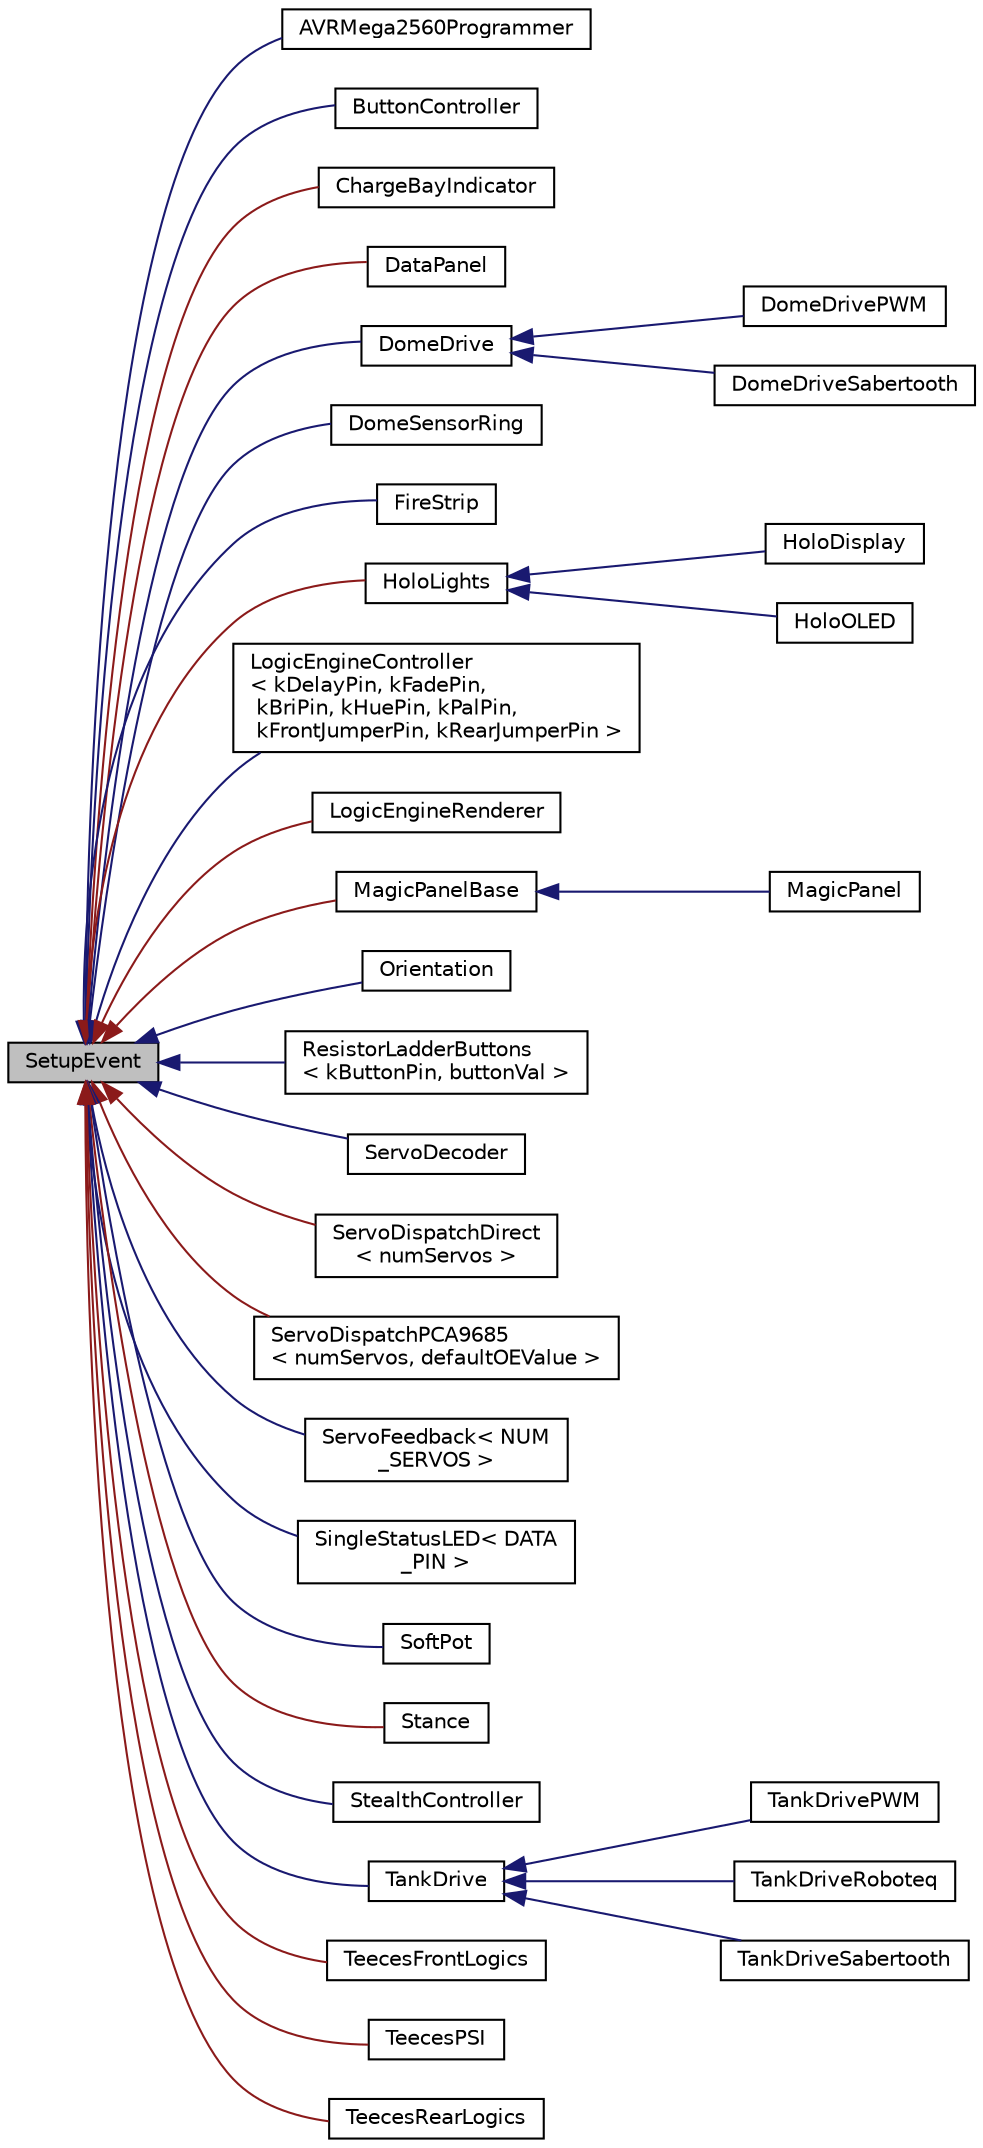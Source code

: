 digraph "SetupEvent"
{
 // LATEX_PDF_SIZE
  edge [fontname="Helvetica",fontsize="10",labelfontname="Helvetica",labelfontsize="10"];
  node [fontname="Helvetica",fontsize="10",shape=record];
  rankdir="LR";
  Node1 [label="SetupEvent",height=0.2,width=0.4,color="black", fillcolor="grey75", style="filled", fontcolor="black",tooltip="Utility class to control a VMusic2 module."];
  Node1 -> Node2 [dir="back",color="midnightblue",fontsize="10",style="solid",fontname="Helvetica"];
  Node2 [label="AVRMega2560Programmer",height=0.2,width=0.4,color="black", fillcolor="white", style="filled",URL="$classAVRMega2560Programmer.html",tooltip="AVR Programmer."];
  Node1 -> Node3 [dir="back",color="midnightblue",fontsize="10",style="solid",fontname="Helvetica"];
  Node3 [label="ButtonController",height=0.2,width=0.4,color="black", fillcolor="white", style="filled",URL="$classButtonController.html",tooltip="Controller class for ia-parts.com Dome Button Controller."];
  Node1 -> Node4 [dir="back",color="firebrick4",fontsize="10",style="solid",fontname="Helvetica"];
  Node4 [label="ChargeBayIndicator",height=0.2,width=0.4,color="black", fillcolor="white", style="filled",URL="$classChargeBayIndicator.html",tooltip="ChargeBayIndicator (CBI) controller."];
  Node1 -> Node5 [dir="back",color="firebrick4",fontsize="10",style="solid",fontname="Helvetica"];
  Node5 [label="DataPanel",height=0.2,width=0.4,color="black", fillcolor="white", style="filled",URL="$classDataPanel.html",tooltip="DataPanel controller."];
  Node1 -> Node6 [dir="back",color="midnightblue",fontsize="10",style="solid",fontname="Helvetica"];
  Node6 [label="DomeDrive",height=0.2,width=0.4,color="black", fillcolor="white", style="filled",URL="$classDomeDrive.html",tooltip="Base template of automatic forwarder from i2c to CommandEvent."];
  Node6 -> Node7 [dir="back",color="midnightblue",fontsize="10",style="solid",fontname="Helvetica"];
  Node7 [label="DomeDrivePWM",height=0.2,width=0.4,color="black", fillcolor="white", style="filled",URL="$classDomeDrivePWM.html",tooltip="Base template of automatic forwarder from i2c to CommandEvent."];
  Node6 -> Node8 [dir="back",color="midnightblue",fontsize="10",style="solid",fontname="Helvetica"];
  Node8 [label="DomeDriveSabertooth",height=0.2,width=0.4,color="black", fillcolor="white", style="filled",URL="$classDomeDriveSabertooth.html",tooltip=" "];
  Node1 -> Node9 [dir="back",color="midnightblue",fontsize="10",style="solid",fontname="Helvetica"];
  Node9 [label="DomeSensorRing",height=0.2,width=0.4,color="black", fillcolor="white", style="filled",URL="$classDomeSensorRing.html",tooltip=" "];
  Node1 -> Node10 [dir="back",color="midnightblue",fontsize="10",style="solid",fontname="Helvetica"];
  Node10 [label="FireStrip",height=0.2,width=0.4,color="black", fillcolor="white", style="filled",URL="$classFireStrip.html",tooltip="Animates electrical sparks and then fire."];
  Node1 -> Node11 [dir="back",color="firebrick4",fontsize="10",style="solid",fontname="Helvetica"];
  Node11 [label="HoloLights",height=0.2,width=0.4,color="black", fillcolor="white", style="filled",URL="$classHoloLights.html",tooltip="Controls the movement and display functions of a single Holoprojector."];
  Node11 -> Node12 [dir="back",color="midnightblue",fontsize="10",style="solid",fontname="Helvetica"];
  Node12 [label="HoloDisplay",height=0.2,width=0.4,color="black", fillcolor="white", style="filled",URL="$classHoloDisplay.html",tooltip="Holo Projector with Adafruit SSD1131 OLED display."];
  Node11 -> Node13 [dir="back",color="midnightblue",fontsize="10",style="solid",fontname="Helvetica"];
  Node13 [label="HoloOLED",height=0.2,width=0.4,color="black", fillcolor="white", style="filled",URL="$classHoloOLED.html",tooltip=" "];
  Node1 -> Node14 [dir="back",color="midnightblue",fontsize="10",style="solid",fontname="Helvetica"];
  Node14 [label="LogicEngineController\l\< kDelayPin, kFadePin,\l kBriPin, kHuePin, kPalPin,\l kFrontJumperPin, kRearJumperPin \>",height=0.2,width=0.4,color="black", fillcolor="white", style="filled",URL="$classLogicEngineController.html",tooltip="Settings adjust for LogicEngine logics."];
  Node1 -> Node15 [dir="back",color="firebrick4",fontsize="10",style="solid",fontname="Helvetica"];
  Node15 [label="LogicEngineRenderer",height=0.2,width=0.4,color="black", fillcolor="white", style="filled",URL="$classLogicEngineRenderer.html",tooltip="Base class renderer for both front and rear RSeries logics."];
  Node1 -> Node16 [dir="back",color="firebrick4",fontsize="10",style="solid",fontname="Helvetica"];
  Node16 [label="MagicPanelBase",height=0.2,width=0.4,color="black", fillcolor="white", style="filled",URL="$classMagicPanelBase.html",tooltip="Base class for Magic Panel."];
  Node16 -> Node17 [dir="back",color="midnightblue",fontsize="10",style="solid",fontname="Helvetica"];
  Node17 [label="MagicPanel",height=0.2,width=0.4,color="black", fillcolor="white", style="filled",URL="$classMagicPanel.html",tooltip="Magic Panel by ia-parts.com."];
  Node1 -> Node18 [dir="back",color="midnightblue",fontsize="10",style="solid",fontname="Helvetica"];
  Node18 [label="Orientation",height=0.2,width=0.4,color="black", fillcolor="white", style="filled",URL="$classOrientation.html",tooltip="Encapsulates an Adafruit BNO055 IMU."];
  Node1 -> Node19 [dir="back",color="midnightblue",fontsize="10",style="solid",fontname="Helvetica"];
  Node19 [label="ResistorLadderButtons\l\< kButtonPin, buttonVal \>",height=0.2,width=0.4,color="black", fillcolor="white", style="filled",URL="$classResistorLadderButtons.html",tooltip="Push buttons connected using a resistor ladder."];
  Node1 -> Node20 [dir="back",color="midnightblue",fontsize="10",style="solid",fontname="Helvetica"];
  Node20 [label="ServoDecoder",height=0.2,width=0.4,color="black", fillcolor="white", style="filled",URL="$classServoDecoder.html",tooltip=" "];
  Node1 -> Node21 [dir="back",color="firebrick4",fontsize="10",style="solid",fontname="Helvetica"];
  Node21 [label="ServoDispatchDirect\l\< numServos \>",height=0.2,width=0.4,color="black", fillcolor="white", style="filled",URL="$classServoDispatchDirect.html",tooltip="Implements ServoDispatch dirctly on PWM enabled outputs."];
  Node1 -> Node22 [dir="back",color="firebrick4",fontsize="10",style="solid",fontname="Helvetica"];
  Node22 [label="ServoDispatchPCA9685\l\< numServos, defaultOEValue \>",height=0.2,width=0.4,color="black", fillcolor="white", style="filled",URL="$classServoDispatchPCA9685.html",tooltip="Implements ServoDispatch over i2c to PCA9685."];
  Node1 -> Node23 [dir="back",color="midnightblue",fontsize="10",style="solid",fontname="Helvetica"];
  Node23 [label="ServoFeedback\< NUM\l_SERVOS \>",height=0.2,width=0.4,color="black", fillcolor="white", style="filled",URL="$classServoFeedback.html",tooltip="Provides an interface to read analog feedback from a set of servos."];
  Node1 -> Node24 [dir="back",color="midnightblue",fontsize="10",style="solid",fontname="Helvetica"];
  Node24 [label="SingleStatusLED\< DATA\l_PIN \>",height=0.2,width=0.4,color="black", fillcolor="white", style="filled",URL="$classSingleStatusLED.html",tooltip="LED status indicator."];
  Node1 -> Node25 [dir="back",color="midnightblue",fontsize="10",style="solid",fontname="Helvetica"];
  Node25 [label="SoftPot",height=0.2,width=0.4,color="black", fillcolor="white", style="filled",URL="$classSoftPot.html",tooltip="Encapsulate a soft potentiometer."];
  Node1 -> Node26 [dir="back",color="firebrick4",fontsize="10",style="solid",fontname="Helvetica"];
  Node26 [label="Stance",height=0.2,width=0.4,color="black", fillcolor="white", style="filled",URL="$classStance.html",tooltip="Manages transition from 2 to 3 legged stance using 4 limit switches."];
  Node1 -> Node27 [dir="back",color="midnightblue",fontsize="10",style="solid",fontname="Helvetica"];
  Node27 [label="StealthController",height=0.2,width=0.4,color="black", fillcolor="white", style="filled",URL="$classStealthController.html",tooltip="Stealth Controller directly attached to the Arduino to read J1/J2 and S1/S2 status header and using a..."];
  Node1 -> Node28 [dir="back",color="midnightblue",fontsize="10",style="solid",fontname="Helvetica"];
  Node28 [label="TankDrive",height=0.2,width=0.4,color="black", fillcolor="white", style="filled",URL="$classTankDrive.html",tooltip="Base template of automatic forwarder from i2c to CommandEvent."];
  Node28 -> Node29 [dir="back",color="midnightblue",fontsize="10",style="solid",fontname="Helvetica"];
  Node29 [label="TankDrivePWM",height=0.2,width=0.4,color="black", fillcolor="white", style="filled",URL="$classTankDrivePWM.html",tooltip="Base template of automatic forwarder from i2c to CommandEvent."];
  Node28 -> Node30 [dir="back",color="midnightblue",fontsize="10",style="solid",fontname="Helvetica"];
  Node30 [label="TankDriveRoboteq",height=0.2,width=0.4,color="black", fillcolor="white", style="filled",URL="$classTankDriveRoboteq.html",tooltip=" "];
  Node28 -> Node31 [dir="back",color="midnightblue",fontsize="10",style="solid",fontname="Helvetica"];
  Node31 [label="TankDriveSabertooth",height=0.2,width=0.4,color="black", fillcolor="white", style="filled",URL="$classTankDriveSabertooth.html",tooltip=" "];
  Node1 -> Node32 [dir="back",color="firebrick4",fontsize="10",style="solid",fontname="Helvetica"];
  Node32 [label="TeecesFrontLogics",height=0.2,width=0.4,color="black", fillcolor="white", style="filled",URL="$classTeecesFrontLogics.html",tooltip="Teeces Front Logics Device."];
  Node1 -> Node33 [dir="back",color="firebrick4",fontsize="10",style="solid",fontname="Helvetica"];
  Node33 [label="TeecesPSI",height=0.2,width=0.4,color="black", fillcolor="white", style="filled",URL="$classTeecesPSI.html",tooltip="Process State Indicator."];
  Node1 -> Node34 [dir="back",color="firebrick4",fontsize="10",style="solid",fontname="Helvetica"];
  Node34 [label="TeecesRearLogics",height=0.2,width=0.4,color="black", fillcolor="white", style="filled",URL="$classTeecesRearLogics.html",tooltip="Teeces Rear Logics Device."];
}
